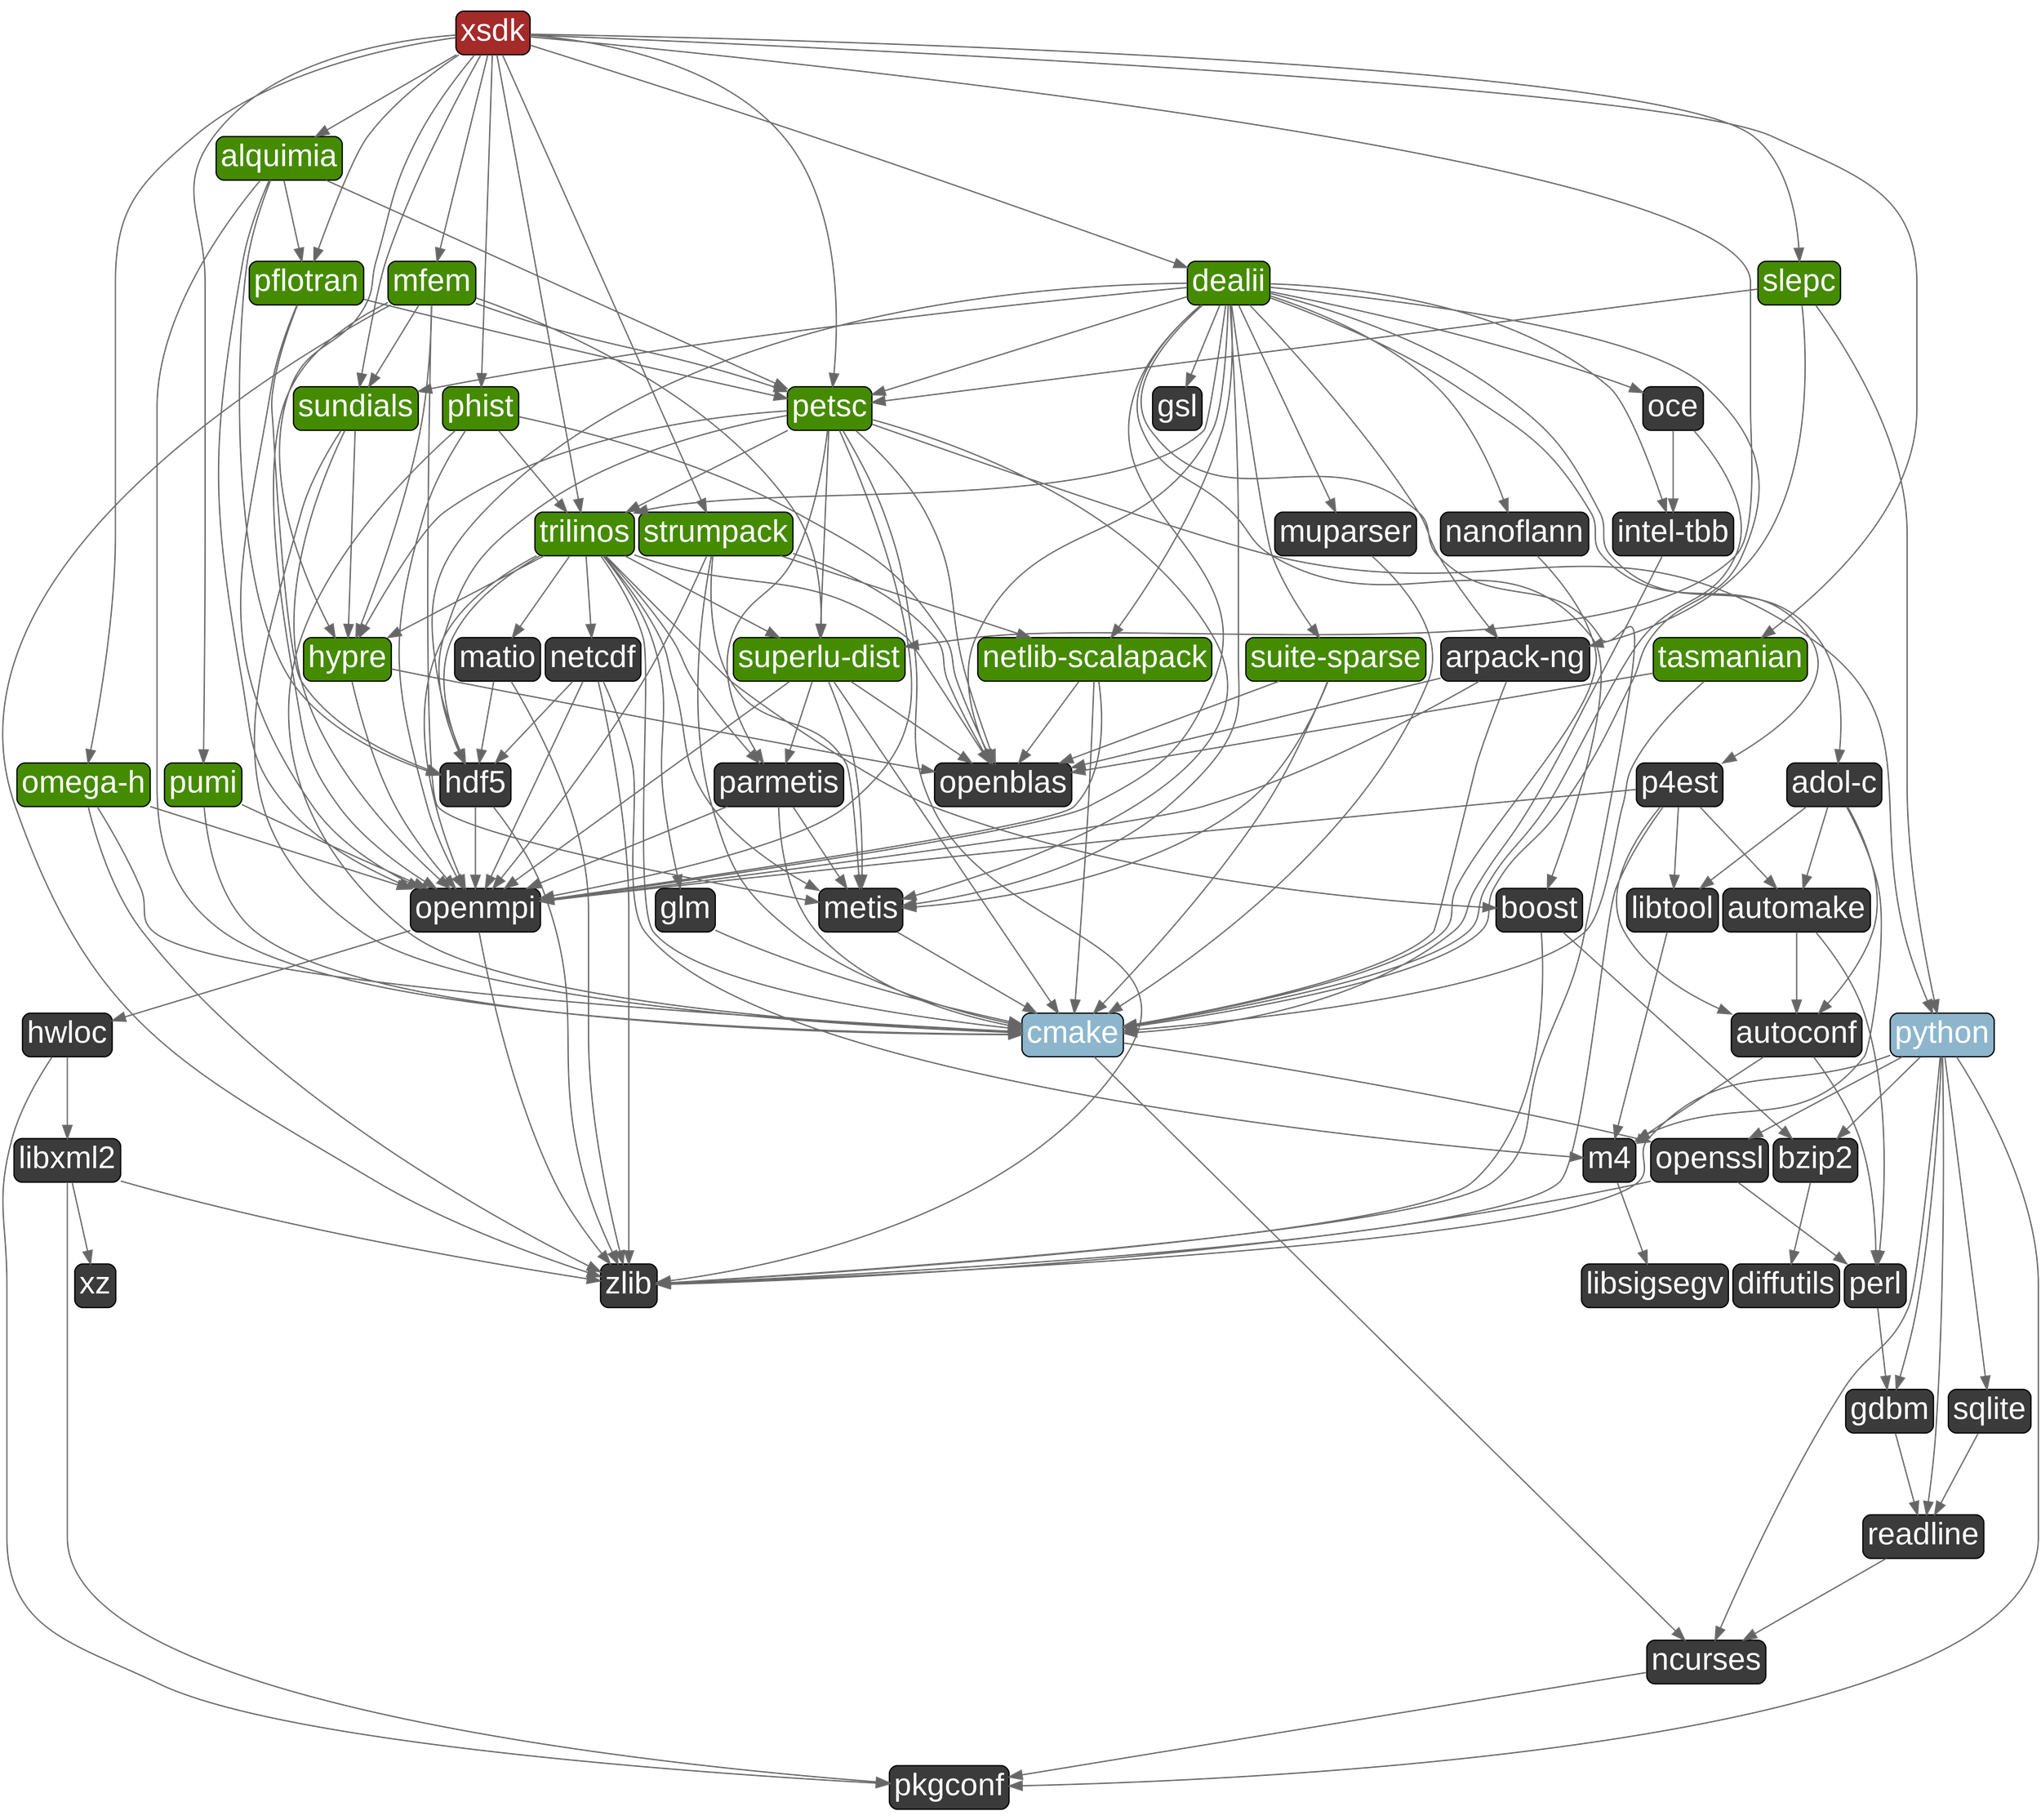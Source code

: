 digraph G {
  labelloc = "b"
  rankdir = "TB"
  ranksep = "1"
  ratio = ".9"
  nodesep = ".1"
  bgcolor = "transparent"
edge[
     penwidth = "2"
     color = "#666666"
     arrowsize = "2"
]
node[
     fontname=Arial,
     penwidth=2,
     fontsize=48,
     margin=.1,
     shape=box,
     fillcolor=brown,
     fontcolor=white,
     style="rounded,filled"]

  "uyuppvgmtzepuvz23zit6gpjh3gp6klq" [label="xsdk"]
  "uw33c2qajupqcgso2spjhinuuyjd7egz" [label="alquimia"] [fillcolor="chartreuse4"]
  "6i6z6n4mkoyn34wcjpeslnztviwprsk7" [label="cmake"] [fillcolor="lightskyblue3"]
  "gplqkoidztraoitercljo5rvqmp6e6yb" [label="ncurses"] [fillcolor="gray23"]
  "i5tpatccacfgkh57el52ogbpv2y7jqck" [label="pkgconf"] [fillcolor="gray23"]
  "kedy4wim2ckoeqzvo2modgzuefl4qh44" [label="openssl"] [fillcolor="gray23"]
  "pqnz5bplxm6jwf4uihpl5mvjx32gww5q" [label="perl"] [fillcolor="gray23"]
  "cltxmghe6nfunsg5vuszyin6abeyanh7" [label="gdbm"] [fillcolor="gray23"]
  "agrqudaozqy6et6vvv6pyiakqw7pvw2d" [label="readline"] [fillcolor="gray23"]
  "t74siw3tvuz3vfb3rje5mkbiwneuzfb5" [label="zlib"] [fillcolor="gray23"]
  "fziiyzfcqxeojipliehjqm4vgk5gd35n" [label="hdf5"] [fillcolor="gray23"]
  "mzlxfa4uknxif5x4x37lhaj6laasefja" [label="openmpi"] [fillcolor="gray23"]
  "mlboc2rqvhtcvl54hez3iylomn2brbfy" [label="hwloc"] [fillcolor="gray23"]
  "wlomcpoeoxx4pwidnr2qr3nbnxuft525" [label="libxml2"] [fillcolor="gray23"]
  "2jfahxlomefqcwmqdlwcdulp3zbanhpe" [label="xz"] [fillcolor="gray23"]
  "zvwfcwa4ykiegfp3ybpgkax53mzwhshy" [label="petsc"] [fillcolor="chartreuse4"]
  "ymwbdxrky463gzigdmhfwozvv7ldzscy" [label="hypre"] [fillcolor="chartreuse4"]
  "sv4t4if6prvtghe2w4b7tted3waq7hpf" [label="openblas"] [fillcolor="gray23"]
  "6st456p7sgwl6x546zhjbqwp6m352llu" [label="metis"] [fillcolor="gray23"]
  "anbk5r3oielj7f4wnidifndhw5fr6ueh" [label="parmetis"] [fillcolor="gray23"]
  "b62il77x7t33hncwzq422kjiprlebait" [label="python"] [fillcolor="lightskyblue3"]
  "vfmdedxrupkurelhiarhiuiccvkluoks" [label="bzip2"] [fillcolor="gray23"]
  "ary2ee3sxnj7qswobjg35f2mfeilkovp" [label="diffutils"] [fillcolor="gray23"]
  "j5zfpr452ayigks4wpbli3dejindczxi" [label="sqlite"] [fillcolor="gray23"]
  "7fc2vxtkwhk4tenuik626np27issuroo" [label="superlu-dist"] [fillcolor="chartreuse4"]
  "l2hx3wildx6aa6khp2gga4u4o4dtbjl4" [label="trilinos"] [fillcolor="chartreuse4"]
  "yi2kzbrvg6xhehfluvzt6gvrfoaczeo3" [label="boost"] [fillcolor="gray23"]
  "mwipot56bs3ukc3fyf2lsgjs23vtbonz" [label="glm"] [fillcolor="gray23"]
  "geocp7mnwy23t4eknqrraz2g7ckvydfn" [label="matio"] [fillcolor="gray23"]
  "otxzgqbk3cl5ziut24soskwretqu7d7a" [label="netcdf"] [fillcolor="gray23"]
  "5uvxutvoiilo2ytzypxierglhritkjua" [label="m4"] [fillcolor="gray23"]
  "qlxyw6knjrlsz57ohumcclboqocvkcby" [label="libsigsegv"] [fillcolor="gray23"]
  "x7pdjrxj33h6dihm5d5ktp26zpiew4kn" [label="pflotran"] [fillcolor="chartreuse4"]
  "zvijs4k7yhc6t5rpm4vkzrcq6kmdhleb" [label="dealii"] [fillcolor="chartreuse4"]
  "5hqyk5nzj3eid4qwgic6i3kvj2sidrba" [label="adol-c"] [fillcolor="gray23"]
  "ba2jsfjzucf7re2gkw7y55axarjqtop3" [label="autoconf"] [fillcolor="gray23"]
  "nvgzy4fhaw5m2vxetrd2lcdutx23qwjg" [label="automake"] [fillcolor="gray23"]
  "yjjy7rl7ow76cixrcfwg7bdqvmc3wmy6" [label="libtool"] [fillcolor="gray23"]
  "de3j76dytu36gc5a536hoa3lfno6l4rl" [label="arpack-ng"] [fillcolor="gray23"]
  "bo6x4phrq3hqxvgsot3bacuzh75dif5w" [label="gsl"] [fillcolor="gray23"]
  "qzyuzi244mxgarlo57zv2wiha6ylvvr5" [label="intel-tbb"] [fillcolor="gray23"]
  "lsyhrko4t2yxby6l4ikxt763zg254kqa" [label="muparser"] [fillcolor="gray23"]
  "b6u5diqsz4lqypsemokw6hrxhgvv646z" [label="nanoflann"] [fillcolor="gray23"]
  "tgcrmzgkiy5uepqrw4vebb3rghj6ewei" [label="netlib-scalapack"] [fillcolor="chartreuse4"]
  "luvcnepqtjhxi36tv2vb7lswaakjtxwt" [label="oce"] [fillcolor="gray23"]
  "mstou6c5bpd4uxsl7uywlg3fojeor5kx" [label="p4est"] [fillcolor="gray23"]
  "xzukdf66ikfvjuybxujjosyz2codjztw" [label="suite-sparse"] [fillcolor="chartreuse4"]
  "3qis7hxesgw65jkbada6r7whsowhsuw2" [label="sundials"] [fillcolor="chartreuse4"]
  "6i6yzt7yu3v3jxscnzylqdljeylyknkw" [label="mfem"] [fillcolor="chartreuse4"]
  "q352rlig6r3pvn74sstqyuaffpnmyuq6" [label="omega-h"] [fillcolor="chartreuse4"]
  "awt5zogpf2uwdfzc5tzdwjj3md5f5x3r" [label="phist"] [fillcolor="chartreuse4"]
  "uvfe6raeg4qdmjsj6frkkljthpat26mv" [label="pumi"] [fillcolor="chartreuse4"]
  "tuvvrmz4ykem3pv6xirlksxubtq3rw4h" [label="slepc"] [fillcolor="chartreuse4"]
  "bn5j5f43y3cin6e5zd3tai5da3yufji2" [label="strumpack"] [fillcolor="chartreuse4"]
  "veozwqgjpqrfxdie7zl7hnnveib4pq7t" [label="tasmanian"] [fillcolor="chartreuse4"]

  "xzukdf66ikfvjuybxujjosyz2codjztw" -> "sv4t4if6prvtghe2w4b7tted3waq7hpf"
  "7fc2vxtkwhk4tenuik626np27issuroo" -> "6st456p7sgwl6x546zhjbqwp6m352llu"
  "zvijs4k7yhc6t5rpm4vkzrcq6kmdhleb" -> "mstou6c5bpd4uxsl7uywlg3fojeor5kx"
  "zvijs4k7yhc6t5rpm4vkzrcq6kmdhleb" -> "6st456p7sgwl6x546zhjbqwp6m352llu"
  "uyuppvgmtzepuvz23zit6gpjh3gp6klq" -> "6i6yzt7yu3v3jxscnzylqdljeylyknkw"
  "zvijs4k7yhc6t5rpm4vkzrcq6kmdhleb" -> "de3j76dytu36gc5a536hoa3lfno6l4rl"
  "uw33c2qajupqcgso2spjhinuuyjd7egz" -> "fziiyzfcqxeojipliehjqm4vgk5gd35n"
  "mstou6c5bpd4uxsl7uywlg3fojeor5kx" -> "yjjy7rl7ow76cixrcfwg7bdqvmc3wmy6"
  "bn5j5f43y3cin6e5zd3tai5da3yufji2" -> "mzlxfa4uknxif5x4x37lhaj6laasefja"
  "l2hx3wildx6aa6khp2gga4u4o4dtbjl4" -> "geocp7mnwy23t4eknqrraz2g7ckvydfn"
  "awt5zogpf2uwdfzc5tzdwjj3md5f5x3r" -> "l2hx3wildx6aa6khp2gga4u4o4dtbjl4"
  "7fc2vxtkwhk4tenuik626np27issuroo" -> "anbk5r3oielj7f4wnidifndhw5fr6ueh"
  "uyuppvgmtzepuvz23zit6gpjh3gp6klq" -> "q352rlig6r3pvn74sstqyuaffpnmyuq6"
  "mstou6c5bpd4uxsl7uywlg3fojeor5kx" -> "nvgzy4fhaw5m2vxetrd2lcdutx23qwjg"
  "q352rlig6r3pvn74sstqyuaffpnmyuq6" -> "mzlxfa4uknxif5x4x37lhaj6laasefja"
  "zvijs4k7yhc6t5rpm4vkzrcq6kmdhleb" -> "sv4t4if6prvtghe2w4b7tted3waq7hpf"
  "xzukdf66ikfvjuybxujjosyz2codjztw" -> "6i6z6n4mkoyn34wcjpeslnztviwprsk7"
  "7fc2vxtkwhk4tenuik626np27issuroo" -> "mzlxfa4uknxif5x4x37lhaj6laasefja"
  "tgcrmzgkiy5uepqrw4vebb3rghj6ewei" -> "6i6z6n4mkoyn34wcjpeslnztviwprsk7"
  "5hqyk5nzj3eid4qwgic6i3kvj2sidrba" -> "nvgzy4fhaw5m2vxetrd2lcdutx23qwjg"
  "tgcrmzgkiy5uepqrw4vebb3rghj6ewei" -> "sv4t4if6prvtghe2w4b7tted3waq7hpf"
  "zvijs4k7yhc6t5rpm4vkzrcq6kmdhleb" -> "3qis7hxesgw65jkbada6r7whsowhsuw2"
  "mlboc2rqvhtcvl54hez3iylomn2brbfy" -> "i5tpatccacfgkh57el52ogbpv2y7jqck"
  "l2hx3wildx6aa6khp2gga4u4o4dtbjl4" -> "otxzgqbk3cl5ziut24soskwretqu7d7a"
  "6i6yzt7yu3v3jxscnzylqdljeylyknkw" -> "zvwfcwa4ykiegfp3ybpgkax53mzwhshy"
  "zvijs4k7yhc6t5rpm4vkzrcq6kmdhleb" -> "6i6z6n4mkoyn34wcjpeslnztviwprsk7"
  "uw33c2qajupqcgso2spjhinuuyjd7egz" -> "mzlxfa4uknxif5x4x37lhaj6laasefja"
  "fziiyzfcqxeojipliehjqm4vgk5gd35n" -> "t74siw3tvuz3vfb3rje5mkbiwneuzfb5"
  "5hqyk5nzj3eid4qwgic6i3kvj2sidrba" -> "yjjy7rl7ow76cixrcfwg7bdqvmc3wmy6"
  "6i6yzt7yu3v3jxscnzylqdljeylyknkw" -> "t74siw3tvuz3vfb3rje5mkbiwneuzfb5"
  "q352rlig6r3pvn74sstqyuaffpnmyuq6" -> "t74siw3tvuz3vfb3rje5mkbiwneuzfb5"
  "zvijs4k7yhc6t5rpm4vkzrcq6kmdhleb" -> "bo6x4phrq3hqxvgsot3bacuzh75dif5w"
  "zvijs4k7yhc6t5rpm4vkzrcq6kmdhleb" -> "tgcrmzgkiy5uepqrw4vebb3rghj6ewei"
  "tgcrmzgkiy5uepqrw4vebb3rghj6ewei" -> "mzlxfa4uknxif5x4x37lhaj6laasefja"
  "6i6yzt7yu3v3jxscnzylqdljeylyknkw" -> "3qis7hxesgw65jkbada6r7whsowhsuw2"
  "wlomcpoeoxx4pwidnr2qr3nbnxuft525" -> "i5tpatccacfgkh57el52ogbpv2y7jqck"
  "uyuppvgmtzepuvz23zit6gpjh3gp6klq" -> "awt5zogpf2uwdfzc5tzdwjj3md5f5x3r"
  "zvijs4k7yhc6t5rpm4vkzrcq6kmdhleb" -> "mzlxfa4uknxif5x4x37lhaj6laasefja"
  "uyuppvgmtzepuvz23zit6gpjh3gp6klq" -> "uw33c2qajupqcgso2spjhinuuyjd7egz"
  "pqnz5bplxm6jwf4uihpl5mvjx32gww5q" -> "cltxmghe6nfunsg5vuszyin6abeyanh7"
  "yi2kzbrvg6xhehfluvzt6gvrfoaczeo3" -> "vfmdedxrupkurelhiarhiuiccvkluoks"
  "yi2kzbrvg6xhehfluvzt6gvrfoaczeo3" -> "t74siw3tvuz3vfb3rje5mkbiwneuzfb5"
  "x7pdjrxj33h6dihm5d5ktp26zpiew4kn" -> "zvwfcwa4ykiegfp3ybpgkax53mzwhshy"
  "zvijs4k7yhc6t5rpm4vkzrcq6kmdhleb" -> "b6u5diqsz4lqypsemokw6hrxhgvv646z"
  "5hqyk5nzj3eid4qwgic6i3kvj2sidrba" -> "5uvxutvoiilo2ytzypxierglhritkjua"
  "luvcnepqtjhxi36tv2vb7lswaakjtxwt" -> "6i6z6n4mkoyn34wcjpeslnztviwprsk7"
  "3qis7hxesgw65jkbada6r7whsowhsuw2" -> "6i6z6n4mkoyn34wcjpeslnztviwprsk7"
  "uw33c2qajupqcgso2spjhinuuyjd7egz" -> "x7pdjrxj33h6dihm5d5ktp26zpiew4kn"
  "7fc2vxtkwhk4tenuik626np27issuroo" -> "6i6z6n4mkoyn34wcjpeslnztviwprsk7"
  "zvijs4k7yhc6t5rpm4vkzrcq6kmdhleb" -> "xzukdf66ikfvjuybxujjosyz2codjztw"
  "awt5zogpf2uwdfzc5tzdwjj3md5f5x3r" -> "6i6z6n4mkoyn34wcjpeslnztviwprsk7"
  "mwipot56bs3ukc3fyf2lsgjs23vtbonz" -> "6i6z6n4mkoyn34wcjpeslnztviwprsk7"
  "mzlxfa4uknxif5x4x37lhaj6laasefja" -> "t74siw3tvuz3vfb3rje5mkbiwneuzfb5"
  "zvijs4k7yhc6t5rpm4vkzrcq6kmdhleb" -> "5hqyk5nzj3eid4qwgic6i3kvj2sidrba"
  "bn5j5f43y3cin6e5zd3tai5da3yufji2" -> "tgcrmzgkiy5uepqrw4vebb3rghj6ewei"
  "6st456p7sgwl6x546zhjbqwp6m352llu" -> "6i6z6n4mkoyn34wcjpeslnztviwprsk7"
  "3qis7hxesgw65jkbada6r7whsowhsuw2" -> "mzlxfa4uknxif5x4x37lhaj6laasefja"
  "veozwqgjpqrfxdie7zl7hnnveib4pq7t" -> "sv4t4if6prvtghe2w4b7tted3waq7hpf"
  "x7pdjrxj33h6dihm5d5ktp26zpiew4kn" -> "mzlxfa4uknxif5x4x37lhaj6laasefja"
  "uyuppvgmtzepuvz23zit6gpjh3gp6klq" -> "tuvvrmz4ykem3pv6xirlksxubtq3rw4h"
  "5hqyk5nzj3eid4qwgic6i3kvj2sidrba" -> "ba2jsfjzucf7re2gkw7y55axarjqtop3"
  "de3j76dytu36gc5a536hoa3lfno6l4rl" -> "sv4t4if6prvtghe2w4b7tted3waq7hpf"
  "nvgzy4fhaw5m2vxetrd2lcdutx23qwjg" -> "ba2jsfjzucf7re2gkw7y55axarjqtop3"
  "6i6z6n4mkoyn34wcjpeslnztviwprsk7" -> "gplqkoidztraoitercljo5rvqmp6e6yb"
  "bn5j5f43y3cin6e5zd3tai5da3yufji2" -> "6st456p7sgwl6x546zhjbqwp6m352llu"
  "zvwfcwa4ykiegfp3ybpgkax53mzwhshy" -> "t74siw3tvuz3vfb3rje5mkbiwneuzfb5"
  "zvijs4k7yhc6t5rpm4vkzrcq6kmdhleb" -> "t74siw3tvuz3vfb3rje5mkbiwneuzfb5"
  "de3j76dytu36gc5a536hoa3lfno6l4rl" -> "6i6z6n4mkoyn34wcjpeslnztviwprsk7"
  "uyuppvgmtzepuvz23zit6gpjh3gp6klq" -> "l2hx3wildx6aa6khp2gga4u4o4dtbjl4"
  "uyuppvgmtzepuvz23zit6gpjh3gp6klq" -> "3qis7hxesgw65jkbada6r7whsowhsuw2"
  "zvijs4k7yhc6t5rpm4vkzrcq6kmdhleb" -> "zvwfcwa4ykiegfp3ybpgkax53mzwhshy"
  "b62il77x7t33hncwzq422kjiprlebait" -> "t74siw3tvuz3vfb3rje5mkbiwneuzfb5"
  "zvwfcwa4ykiegfp3ybpgkax53mzwhshy" -> "ymwbdxrky463gzigdmhfwozvv7ldzscy"
  "l2hx3wildx6aa6khp2gga4u4o4dtbjl4" -> "yi2kzbrvg6xhehfluvzt6gvrfoaczeo3"
  "yjjy7rl7ow76cixrcfwg7bdqvmc3wmy6" -> "5uvxutvoiilo2ytzypxierglhritkjua"
  "l2hx3wildx6aa6khp2gga4u4o4dtbjl4" -> "sv4t4if6prvtghe2w4b7tted3waq7hpf"
  "otxzgqbk3cl5ziut24soskwretqu7d7a" -> "fziiyzfcqxeojipliehjqm4vgk5gd35n"
  "uyuppvgmtzepuvz23zit6gpjh3gp6klq" -> "zvwfcwa4ykiegfp3ybpgkax53mzwhshy"
  "agrqudaozqy6et6vvv6pyiakqw7pvw2d" -> "gplqkoidztraoitercljo5rvqmp6e6yb"
  "zvijs4k7yhc6t5rpm4vkzrcq6kmdhleb" -> "l2hx3wildx6aa6khp2gga4u4o4dtbjl4"
  "zvijs4k7yhc6t5rpm4vkzrcq6kmdhleb" -> "lsyhrko4t2yxby6l4ikxt763zg254kqa"
  "nvgzy4fhaw5m2vxetrd2lcdutx23qwjg" -> "pqnz5bplxm6jwf4uihpl5mvjx32gww5q"
  "zvwfcwa4ykiegfp3ybpgkax53mzwhshy" -> "6st456p7sgwl6x546zhjbqwp6m352llu"
  "l2hx3wildx6aa6khp2gga4u4o4dtbjl4" -> "fziiyzfcqxeojipliehjqm4vgk5gd35n"
  "uyuppvgmtzepuvz23zit6gpjh3gp6klq" -> "zvijs4k7yhc6t5rpm4vkzrcq6kmdhleb"
  "uw33c2qajupqcgso2spjhinuuyjd7egz" -> "6i6z6n4mkoyn34wcjpeslnztviwprsk7"
  "awt5zogpf2uwdfzc5tzdwjj3md5f5x3r" -> "mzlxfa4uknxif5x4x37lhaj6laasefja"
  "uyuppvgmtzepuvz23zit6gpjh3gp6klq" -> "bn5j5f43y3cin6e5zd3tai5da3yufji2"
  "6i6z6n4mkoyn34wcjpeslnztviwprsk7" -> "kedy4wim2ckoeqzvo2modgzuefl4qh44"
  "zvijs4k7yhc6t5rpm4vkzrcq6kmdhleb" -> "qzyuzi244mxgarlo57zv2wiha6ylvvr5"
  "lsyhrko4t2yxby6l4ikxt763zg254kqa" -> "6i6z6n4mkoyn34wcjpeslnztviwprsk7"
  "zvwfcwa4ykiegfp3ybpgkax53mzwhshy" -> "anbk5r3oielj7f4wnidifndhw5fr6ueh"
  "uyuppvgmtzepuvz23zit6gpjh3gp6klq" -> "ymwbdxrky463gzigdmhfwozvv7ldzscy"
  "geocp7mnwy23t4eknqrraz2g7ckvydfn" -> "t74siw3tvuz3vfb3rje5mkbiwneuzfb5"
  "gplqkoidztraoitercljo5rvqmp6e6yb" -> "i5tpatccacfgkh57el52ogbpv2y7jqck"
  "uvfe6raeg4qdmjsj6frkkljthpat26mv" -> "6i6z6n4mkoyn34wcjpeslnztviwprsk7"
  "b62il77x7t33hncwzq422kjiprlebait" -> "j5zfpr452ayigks4wpbli3dejindczxi"
  "zvwfcwa4ykiegfp3ybpgkax53mzwhshy" -> "b62il77x7t33hncwzq422kjiprlebait"
  "l2hx3wildx6aa6khp2gga4u4o4dtbjl4" -> "6i6z6n4mkoyn34wcjpeslnztviwprsk7"
  "6i6yzt7yu3v3jxscnzylqdljeylyknkw" -> "6st456p7sgwl6x546zhjbqwp6m352llu"
  "awt5zogpf2uwdfzc5tzdwjj3md5f5x3r" -> "sv4t4if6prvtghe2w4b7tted3waq7hpf"
  "uw33c2qajupqcgso2spjhinuuyjd7egz" -> "zvwfcwa4ykiegfp3ybpgkax53mzwhshy"
  "l2hx3wildx6aa6khp2gga4u4o4dtbjl4" -> "7fc2vxtkwhk4tenuik626np27issuroo"
  "mstou6c5bpd4uxsl7uywlg3fojeor5kx" -> "ba2jsfjzucf7re2gkw7y55axarjqtop3"
  "otxzgqbk3cl5ziut24soskwretqu7d7a" -> "5uvxutvoiilo2ytzypxierglhritkjua"
  "otxzgqbk3cl5ziut24soskwretqu7d7a" -> "t74siw3tvuz3vfb3rje5mkbiwneuzfb5"
  "6i6yzt7yu3v3jxscnzylqdljeylyknkw" -> "ymwbdxrky463gzigdmhfwozvv7ldzscy"
  "uvfe6raeg4qdmjsj6frkkljthpat26mv" -> "mzlxfa4uknxif5x4x37lhaj6laasefja"
  "luvcnepqtjhxi36tv2vb7lswaakjtxwt" -> "qzyuzi244mxgarlo57zv2wiha6ylvvr5"
  "j5zfpr452ayigks4wpbli3dejindczxi" -> "agrqudaozqy6et6vvv6pyiakqw7pvw2d"
  "vfmdedxrupkurelhiarhiuiccvkluoks" -> "ary2ee3sxnj7qswobjg35f2mfeilkovp"
  "zvwfcwa4ykiegfp3ybpgkax53mzwhshy" -> "l2hx3wildx6aa6khp2gga4u4o4dtbjl4"
  "zvwfcwa4ykiegfp3ybpgkax53mzwhshy" -> "sv4t4if6prvtghe2w4b7tted3waq7hpf"
  "zvwfcwa4ykiegfp3ybpgkax53mzwhshy" -> "mzlxfa4uknxif5x4x37lhaj6laasefja"
  "wlomcpoeoxx4pwidnr2qr3nbnxuft525" -> "t74siw3tvuz3vfb3rje5mkbiwneuzfb5"
  "ymwbdxrky463gzigdmhfwozvv7ldzscy" -> "mzlxfa4uknxif5x4x37lhaj6laasefja"
  "ymwbdxrky463gzigdmhfwozvv7ldzscy" -> "sv4t4if6prvtghe2w4b7tted3waq7hpf"
  "tuvvrmz4ykem3pv6xirlksxubtq3rw4h" -> "zvwfcwa4ykiegfp3ybpgkax53mzwhshy"
  "kedy4wim2ckoeqzvo2modgzuefl4qh44" -> "t74siw3tvuz3vfb3rje5mkbiwneuzfb5"
  "q352rlig6r3pvn74sstqyuaffpnmyuq6" -> "6i6z6n4mkoyn34wcjpeslnztviwprsk7"
  "mzlxfa4uknxif5x4x37lhaj6laasefja" -> "mlboc2rqvhtcvl54hez3iylomn2brbfy"
  "uyuppvgmtzepuvz23zit6gpjh3gp6klq" -> "7fc2vxtkwhk4tenuik626np27issuroo"
  "zvwfcwa4ykiegfp3ybpgkax53mzwhshy" -> "fziiyzfcqxeojipliehjqm4vgk5gd35n"
  "anbk5r3oielj7f4wnidifndhw5fr6ueh" -> "6st456p7sgwl6x546zhjbqwp6m352llu"
  "mlboc2rqvhtcvl54hez3iylomn2brbfy" -> "wlomcpoeoxx4pwidnr2qr3nbnxuft525"
  "b62il77x7t33hncwzq422kjiprlebait" -> "i5tpatccacfgkh57el52ogbpv2y7jqck"
  "l2hx3wildx6aa6khp2gga4u4o4dtbjl4" -> "6st456p7sgwl6x546zhjbqwp6m352llu"
  "zvijs4k7yhc6t5rpm4vkzrcq6kmdhleb" -> "fziiyzfcqxeojipliehjqm4vgk5gd35n"
  "6i6yzt7yu3v3jxscnzylqdljeylyknkw" -> "7fc2vxtkwhk4tenuik626np27issuroo"
  "b62il77x7t33hncwzq422kjiprlebait" -> "kedy4wim2ckoeqzvo2modgzuefl4qh44"
  "3qis7hxesgw65jkbada6r7whsowhsuw2" -> "ymwbdxrky463gzigdmhfwozvv7ldzscy"
  "l2hx3wildx6aa6khp2gga4u4o4dtbjl4" -> "ymwbdxrky463gzigdmhfwozvv7ldzscy"
  "mstou6c5bpd4uxsl7uywlg3fojeor5kx" -> "t74siw3tvuz3vfb3rje5mkbiwneuzfb5"
  "geocp7mnwy23t4eknqrraz2g7ckvydfn" -> "fziiyzfcqxeojipliehjqm4vgk5gd35n"
  "x7pdjrxj33h6dihm5d5ktp26zpiew4kn" -> "fziiyzfcqxeojipliehjqm4vgk5gd35n"
  "tuvvrmz4ykem3pv6xirlksxubtq3rw4h" -> "de3j76dytu36gc5a536hoa3lfno6l4rl"
  "uyuppvgmtzepuvz23zit6gpjh3gp6klq" -> "x7pdjrxj33h6dihm5d5ktp26zpiew4kn"
  "l2hx3wildx6aa6khp2gga4u4o4dtbjl4" -> "anbk5r3oielj7f4wnidifndhw5fr6ueh"
  "b62il77x7t33hncwzq422kjiprlebait" -> "cltxmghe6nfunsg5vuszyin6abeyanh7"
  "l2hx3wildx6aa6khp2gga4u4o4dtbjl4" -> "mwipot56bs3ukc3fyf2lsgjs23vtbonz"
  "anbk5r3oielj7f4wnidifndhw5fr6ueh" -> "mzlxfa4uknxif5x4x37lhaj6laasefja"
  "mstou6c5bpd4uxsl7uywlg3fojeor5kx" -> "mzlxfa4uknxif5x4x37lhaj6laasefja"
  "5uvxutvoiilo2ytzypxierglhritkjua" -> "qlxyw6knjrlsz57ohumcclboqocvkcby"
  "uyuppvgmtzepuvz23zit6gpjh3gp6klq" -> "veozwqgjpqrfxdie7zl7hnnveib4pq7t"
  "cltxmghe6nfunsg5vuszyin6abeyanh7" -> "agrqudaozqy6et6vvv6pyiakqw7pvw2d"
  "zvwfcwa4ykiegfp3ybpgkax53mzwhshy" -> "7fc2vxtkwhk4tenuik626np27issuroo"
  "7fc2vxtkwhk4tenuik626np27issuroo" -> "sv4t4if6prvtghe2w4b7tted3waq7hpf"
  "tuvvrmz4ykem3pv6xirlksxubtq3rw4h" -> "b62il77x7t33hncwzq422kjiprlebait"
  "zvijs4k7yhc6t5rpm4vkzrcq6kmdhleb" -> "yi2kzbrvg6xhehfluvzt6gvrfoaczeo3"
  "b62il77x7t33hncwzq422kjiprlebait" -> "gplqkoidztraoitercljo5rvqmp6e6yb"
  "6i6yzt7yu3v3jxscnzylqdljeylyknkw" -> "mzlxfa4uknxif5x4x37lhaj6laasefja"
  "b6u5diqsz4lqypsemokw6hrxhgvv646z" -> "6i6z6n4mkoyn34wcjpeslnztviwprsk7"
  "uyuppvgmtzepuvz23zit6gpjh3gp6klq" -> "uvfe6raeg4qdmjsj6frkkljthpat26mv"
  "ba2jsfjzucf7re2gkw7y55axarjqtop3" -> "pqnz5bplxm6jwf4uihpl5mvjx32gww5q"
  "bn5j5f43y3cin6e5zd3tai5da3yufji2" -> "6i6z6n4mkoyn34wcjpeslnztviwprsk7"
  "qzyuzi244mxgarlo57zv2wiha6ylvvr5" -> "6i6z6n4mkoyn34wcjpeslnztviwprsk7"
  "b62il77x7t33hncwzq422kjiprlebait" -> "vfmdedxrupkurelhiarhiuiccvkluoks"
  "veozwqgjpqrfxdie7zl7hnnveib4pq7t" -> "6i6z6n4mkoyn34wcjpeslnztviwprsk7"
  "kedy4wim2ckoeqzvo2modgzuefl4qh44" -> "pqnz5bplxm6jwf4uihpl5mvjx32gww5q"
  "otxzgqbk3cl5ziut24soskwretqu7d7a" -> "mzlxfa4uknxif5x4x37lhaj6laasefja"
  "ba2jsfjzucf7re2gkw7y55axarjqtop3" -> "5uvxutvoiilo2ytzypxierglhritkjua"
  "b62il77x7t33hncwzq422kjiprlebait" -> "agrqudaozqy6et6vvv6pyiakqw7pvw2d"
  "zvijs4k7yhc6t5rpm4vkzrcq6kmdhleb" -> "luvcnepqtjhxi36tv2vb7lswaakjtxwt"
  "anbk5r3oielj7f4wnidifndhw5fr6ueh" -> "6i6z6n4mkoyn34wcjpeslnztviwprsk7"
  "de3j76dytu36gc5a536hoa3lfno6l4rl" -> "mzlxfa4uknxif5x4x37lhaj6laasefja"
  "wlomcpoeoxx4pwidnr2qr3nbnxuft525" -> "2jfahxlomefqcwmqdlwcdulp3zbanhpe"
  "l2hx3wildx6aa6khp2gga4u4o4dtbjl4" -> "mzlxfa4uknxif5x4x37lhaj6laasefja"
  "bn5j5f43y3cin6e5zd3tai5da3yufji2" -> "sv4t4if6prvtghe2w4b7tted3waq7hpf"
  "fziiyzfcqxeojipliehjqm4vgk5gd35n" -> "mzlxfa4uknxif5x4x37lhaj6laasefja"
  "xzukdf66ikfvjuybxujjosyz2codjztw" -> "6st456p7sgwl6x546zhjbqwp6m352llu"
}
